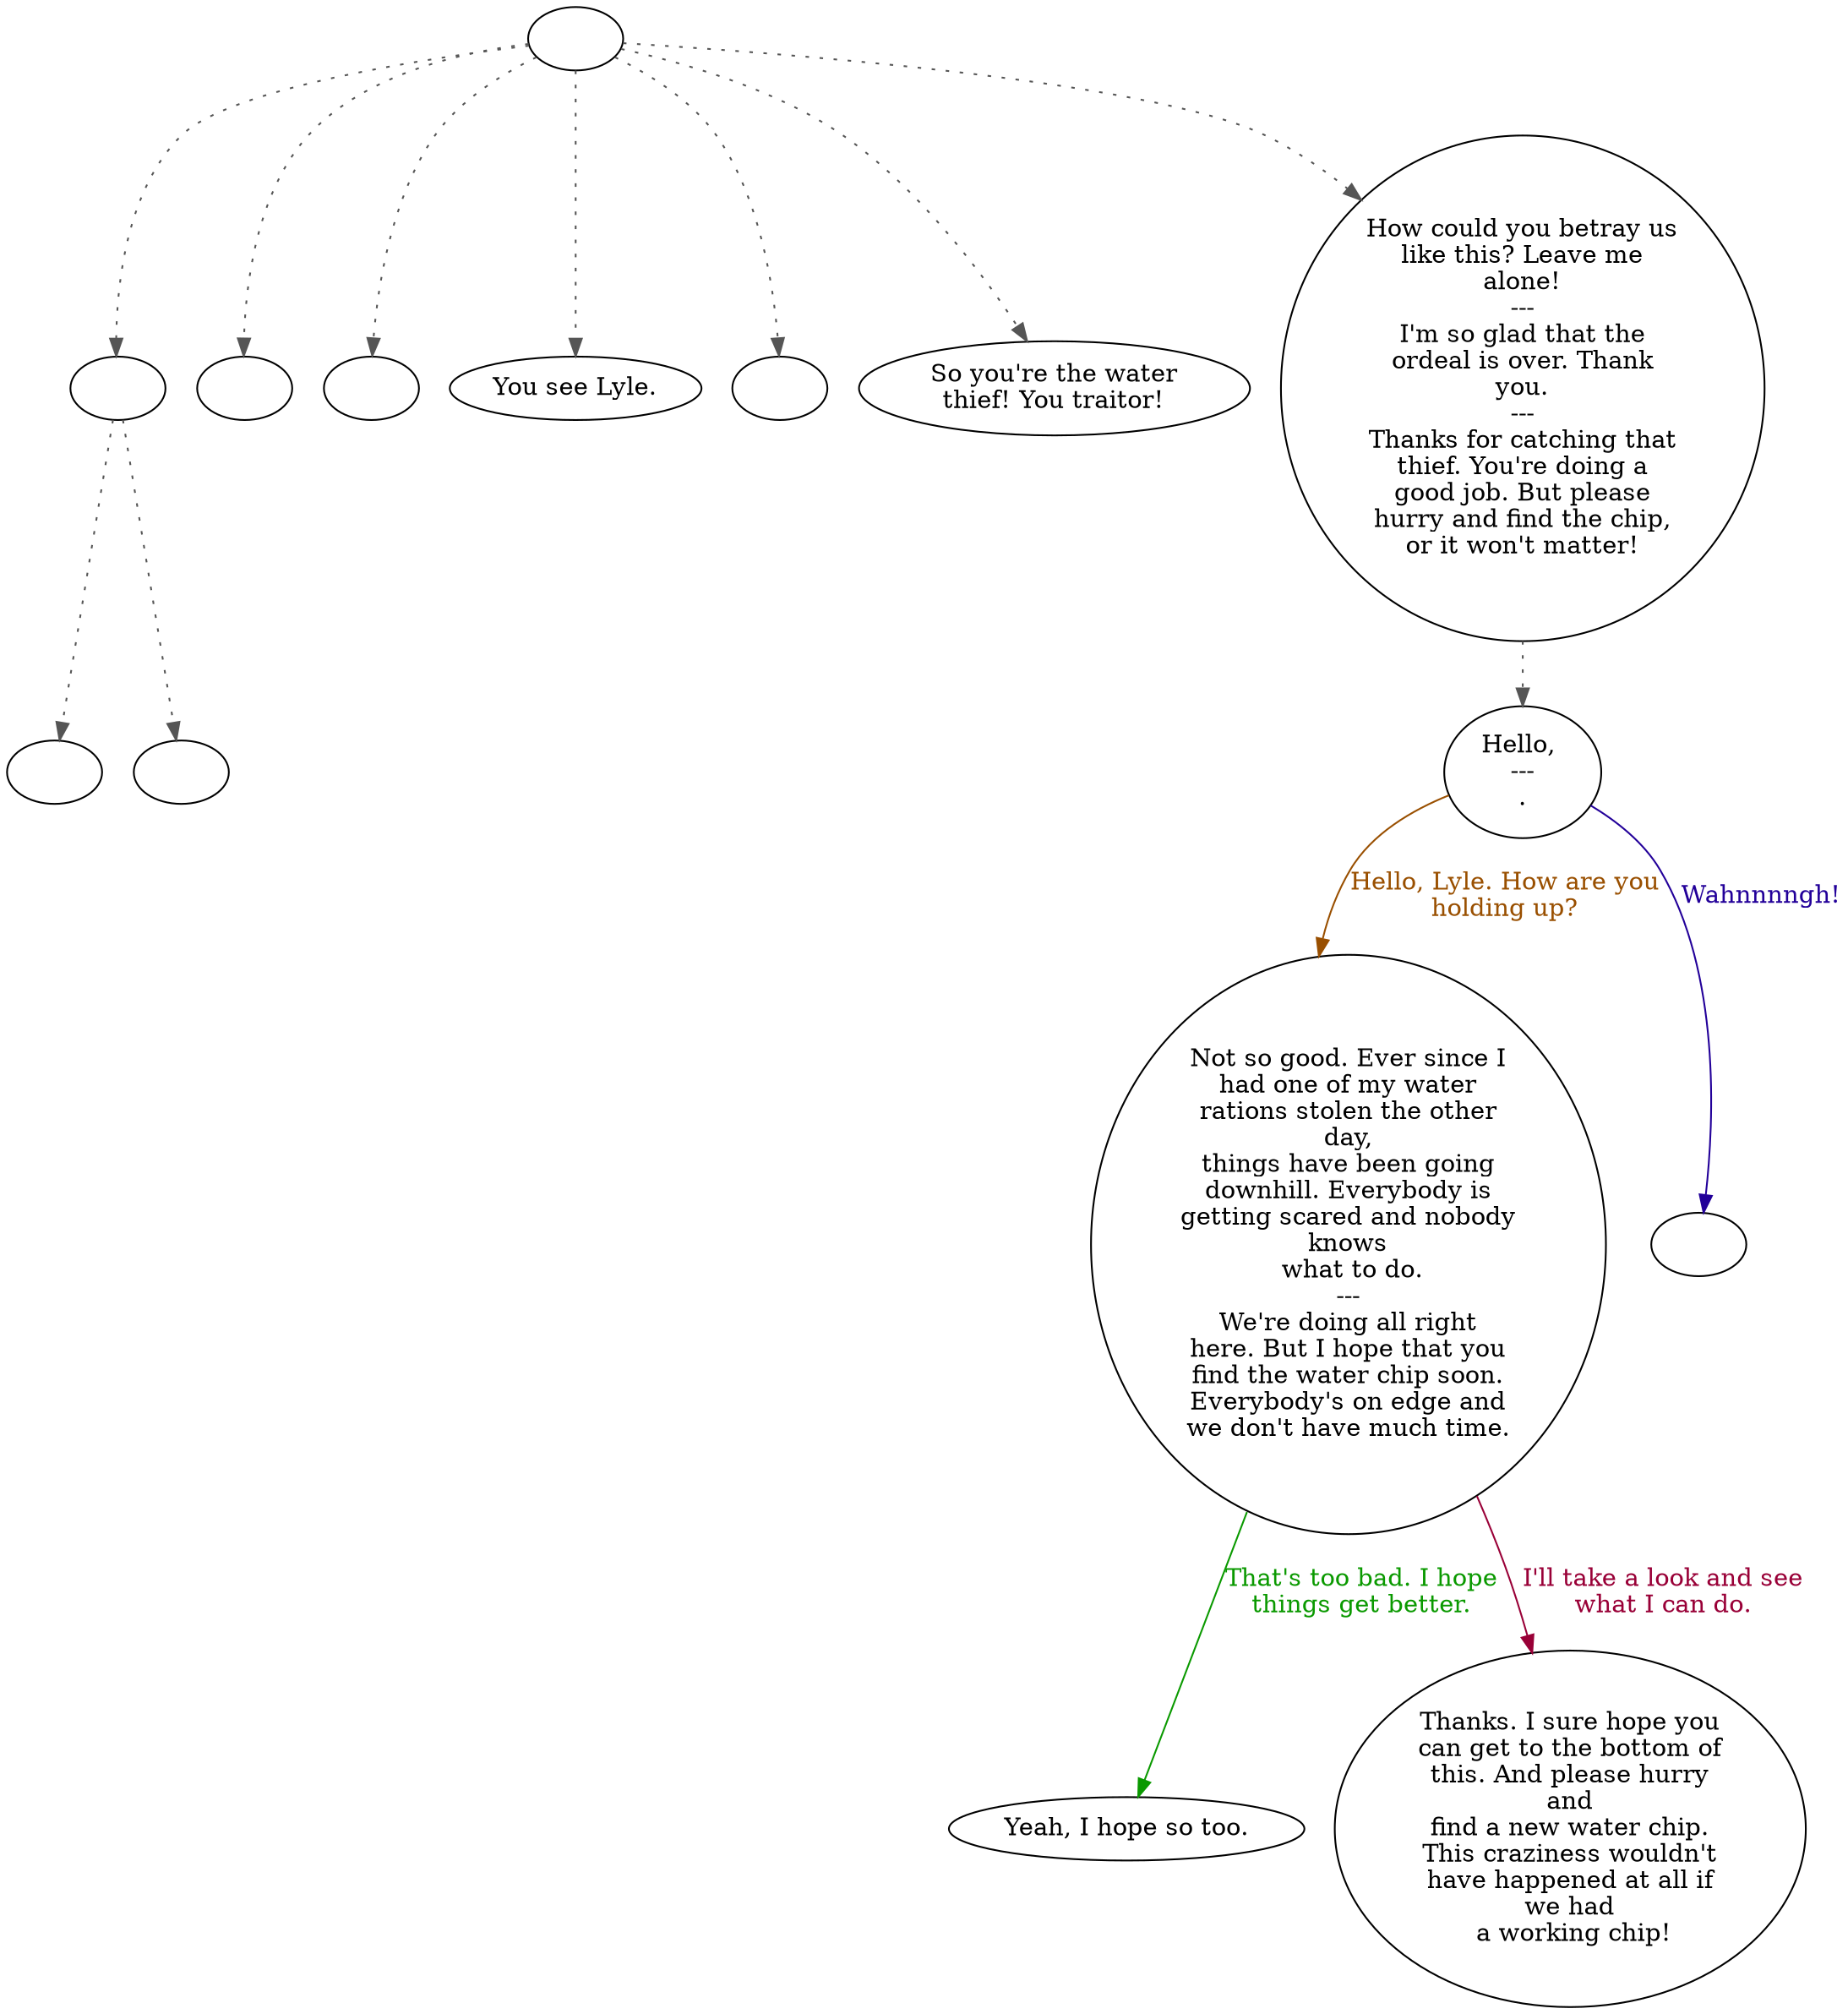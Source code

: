 digraph LYLE {
  "start" [style=filled       fillcolor="#FFFFFF"       color="#000000"]
  "start" -> "critter_p_proc" [style=dotted color="#555555"]
  "start" -> "damage_p_proc" [style=dotted color="#555555"]
  "start" -> "destroy_p_proc" [style=dotted color="#555555"]
  "start" -> "look_at_p_proc" [style=dotted color="#555555"]
  "start" -> "map_enter_p_proc" [style=dotted color="#555555"]
  "start" -> "pickup_p_proc" [style=dotted color="#555555"]
  "start" -> "talk_p_proc" [style=dotted color="#555555"]
  "start" [label=""]
  "critter_p_proc" [style=filled       fillcolor="#FFFFFF"       color="#000000"]
  "critter_p_proc" -> "flee_dude" [style=dotted color="#555555"]
  "critter_p_proc" -> "sleeping" [style=dotted color="#555555"]
  "critter_p_proc" [label=""]
  "damage_p_proc" [style=filled       fillcolor="#FFFFFF"       color="#000000"]
  "damage_p_proc" [label=""]
  "destroy_p_proc" [style=filled       fillcolor="#FFFFFF"       color="#000000"]
  "destroy_p_proc" [label=""]
  "look_at_p_proc" [style=filled       fillcolor="#FFFFFF"       color="#000000"]
  "look_at_p_proc" [label="You see Lyle."]
  "map_enter_p_proc" [style=filled       fillcolor="#FFFFFF"       color="#000000"]
  "map_enter_p_proc" [label=""]
  "pickup_p_proc" [style=filled       fillcolor="#FFFFFF"       color="#000000"]
  "pickup_p_proc" [label="So you're the water\nthief! You traitor!"]
  "talk_p_proc" [style=filled       fillcolor="#FFFFFF"       color="#000000"]
  "talk_p_proc" -> "Lyle01" [style=dotted color="#555555"]
  "talk_p_proc" [label="How could you betray us\nlike this? Leave me\nalone!\n---\nI'm so glad that the\nordeal is over. Thank\nyou.\n---\nThanks for catching that\nthief. You're doing a\ngood job. But please\nhurry and find the chip,\nor it won't matter!"]
  "Lyle01" [style=filled       fillcolor="#FFFFFF"       color="#000000"]
  "Lyle01" [label="Hello, \n---\n."]
  "Lyle01" -> "Lyle02" [label="Hello, Lyle. How are you\nholding up?" color="#994F00" fontcolor="#994F00"]
  "Lyle01" -> "LyleEnd" [label="Wahnnnngh!" color="#220099" fontcolor="#220099"]
  "Lyle02" [style=filled       fillcolor="#FFFFFF"       color="#000000"]
  "Lyle02" [label="Not so good. Ever since I\nhad one of my water\nrations stolen the other\nday,\nthings have been going\ndownhill. Everybody is\ngetting scared and nobody\nknows\n what to do.\n---\nWe're doing all right\nhere. But I hope that you\nfind the water chip soon.\nEverybody's on edge and\nwe don't have much time."]
  "Lyle02" -> "Lyle03" [label="That's too bad. I hope\nthings get better." color="#0A9900" fontcolor="#0A9900"]
  "Lyle02" -> "Lyle04" [label="I'll take a look and see\nwhat I can do." color="#990037" fontcolor="#990037"]
  "Lyle03" [style=filled       fillcolor="#FFFFFF"       color="#000000"]
  "Lyle03" [label="Yeah, I hope so too."]
  "Lyle04" [style=filled       fillcolor="#FFFFFF"       color="#000000"]
  "Lyle04" [label="Thanks. I sure hope you\ncan get to the bottom of\nthis. And please hurry\nand\nfind a new water chip.\nThis craziness wouldn't\nhave happened at all if\nwe had\n a working chip!"]
  "LyleEnd" [style=filled       fillcolor="#FFFFFF"       color="#000000"]
  "LyleEnd" [label=""]
  "flee_dude" [style=filled       fillcolor="#FFFFFF"       color="#000000"]
  "flee_dude" [label=""]
  "sleeping" [style=filled       fillcolor="#FFFFFF"       color="#000000"]
  "sleeping" [label=""]
}